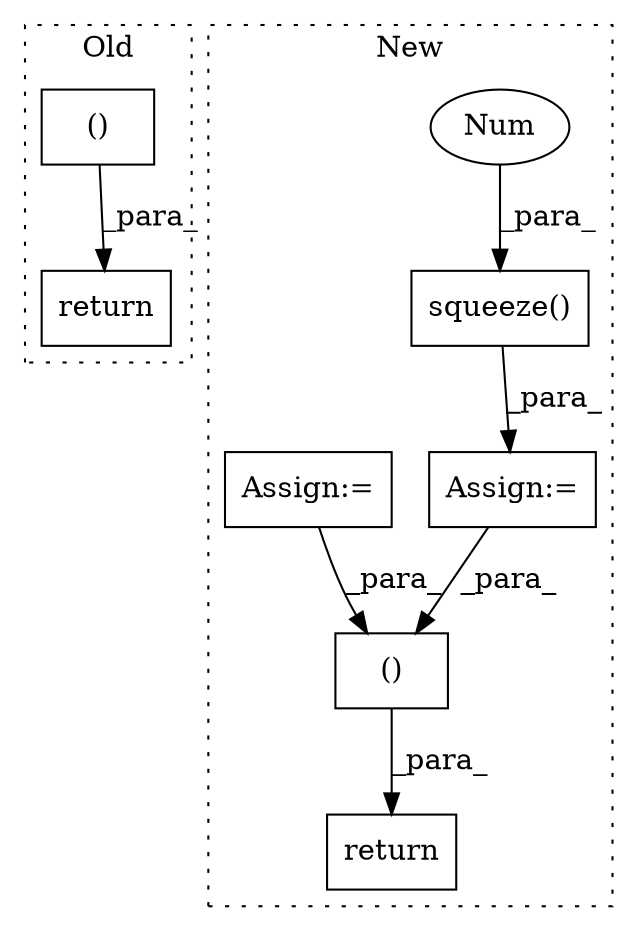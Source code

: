 digraph G {
subgraph cluster0 {
1 [label="()" a="54" s="1312" l="6" shape="box"];
5 [label="return" a="93" s="1295" l="7" shape="box"];
label = "Old";
style="dotted";
}
subgraph cluster1 {
2 [label="squeeze()" a="75" s="1113,1127" l="13,1" shape="box"];
3 [label="Num" a="76" s="1126" l="1" shape="ellipse"];
4 [label="Assign:=" a="68" s="1110" l="3" shape="box"];
6 [label="()" a="54" s="1580" l="6" shape="box"];
7 [label="return" a="93" s="1569" l="7" shape="box"];
8 [label="Assign:=" a="68" s="1213" l="3" shape="box"];
label = "New";
style="dotted";
}
1 -> 5 [label="_para_"];
2 -> 4 [label="_para_"];
3 -> 2 [label="_para_"];
4 -> 6 [label="_para_"];
6 -> 7 [label="_para_"];
8 -> 6 [label="_para_"];
}